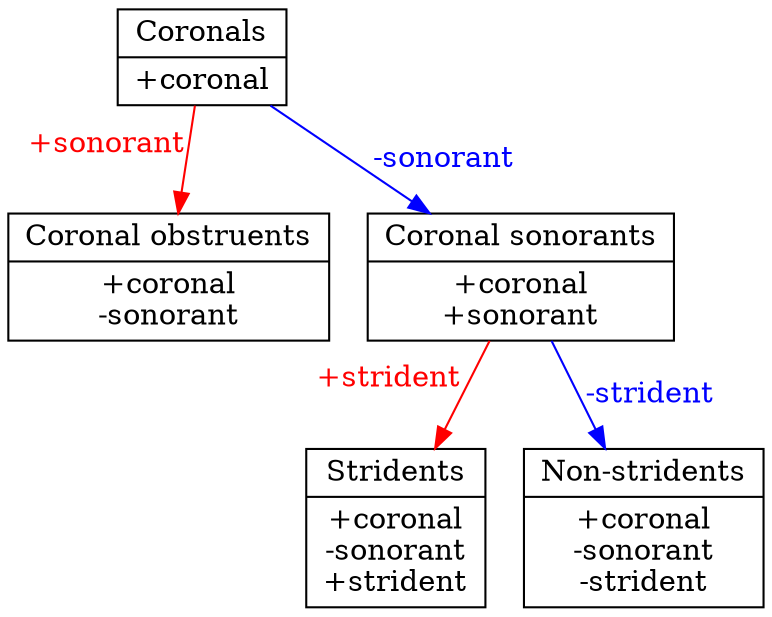 // None
digraph {
    graph [ dpi = 300 ];
    0 [label="{<segs> Coronals |<feats> +coronal }",shape=record]
    1 [label="{<segs> Coronal obstruents |<feats> +coronal\n-sonorant }",shape=record]
    2 [label="{<segs> Coronal sonorants |<feats> +coronal\n+sonorant }",shape=record]
    3 [label="{<segs> Stridents |<feats> +coronal\n-sonorant\n+strident }",shape=record]
    4 [label="{<segs> Non-stridents |<feats> +coronal\n-sonorant\n-strident }",shape=record]
    0 -> 2  [label="-sonorant",fontcolor=blue,color=blue]
    0 -> 1  [xlabel="+sonorant",fontcolor=red,color=red]
    2 -> 3  [xlabel="+strident", fontcolor=red, color=red]
    2 -> 4  [label="-strident", fontcolor=blue, color=blue]
//{rank=same; 1 2 3 4}
}